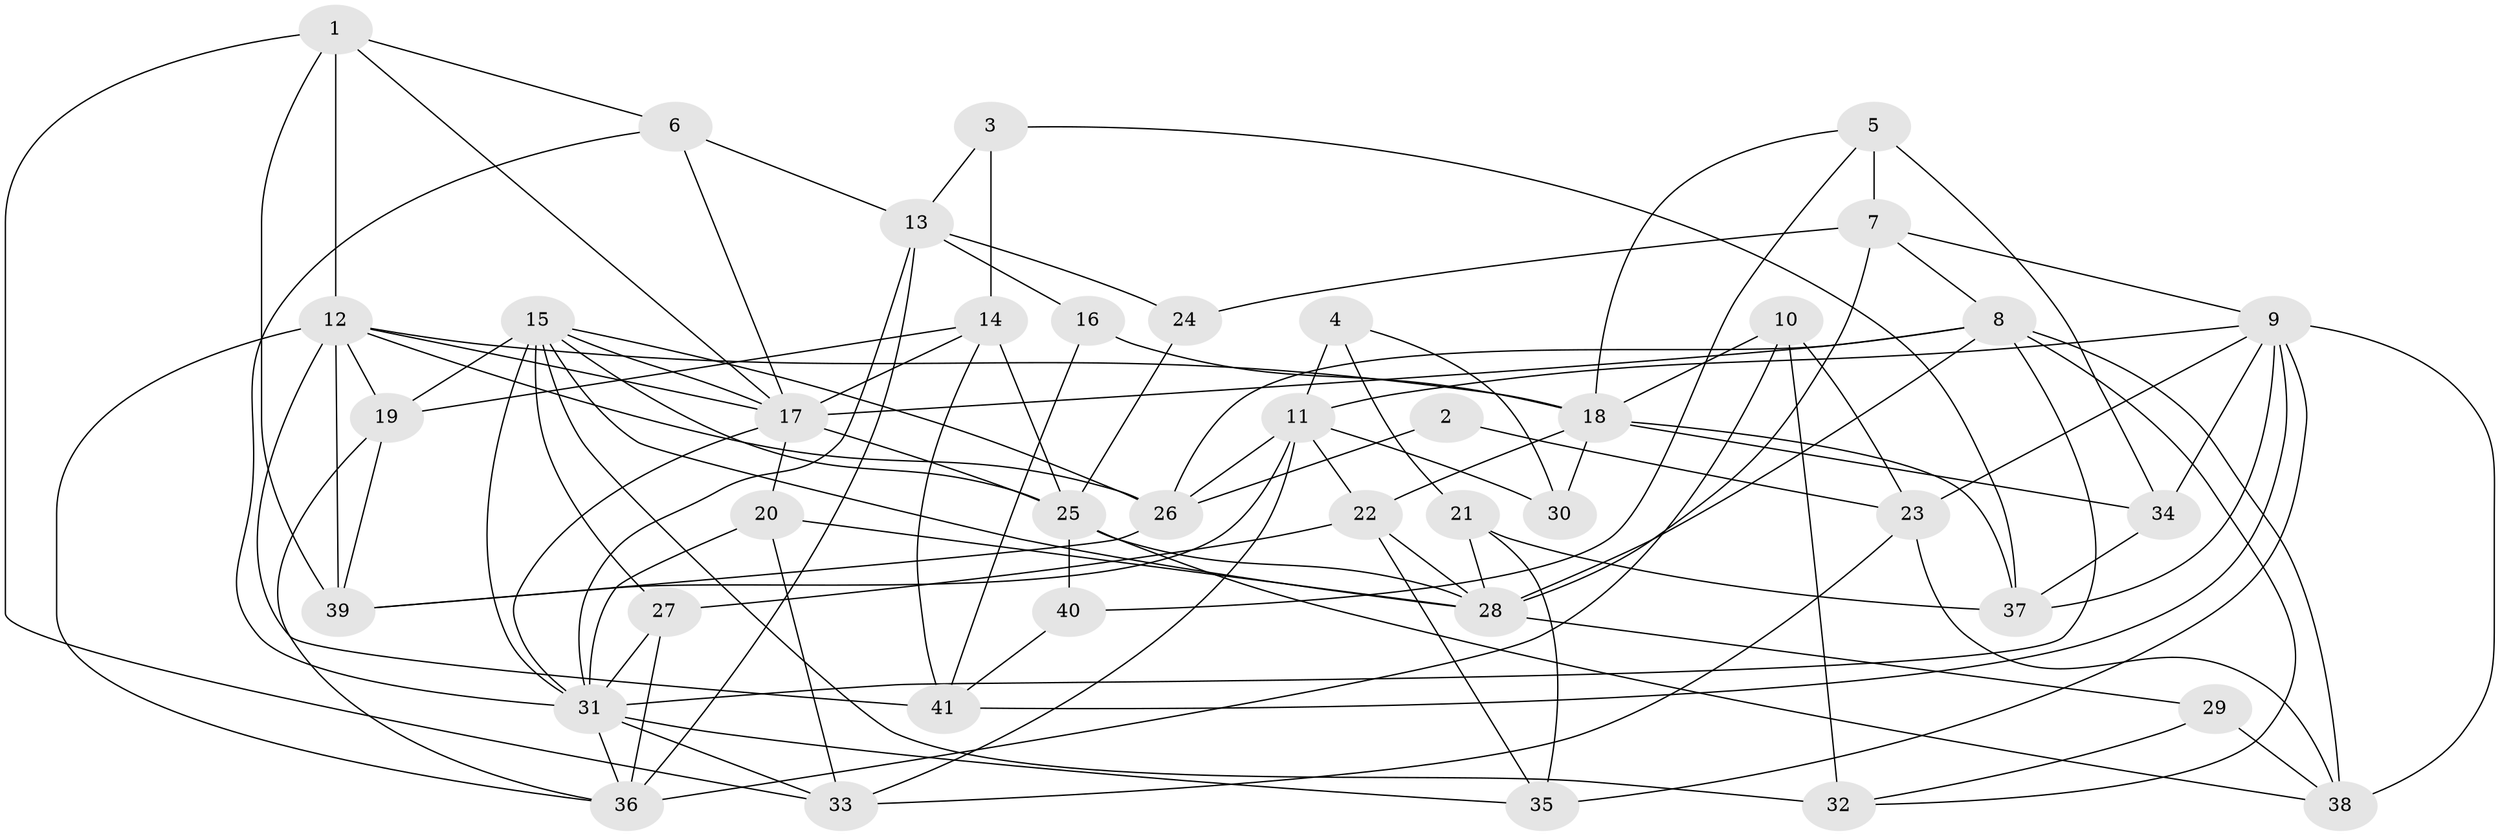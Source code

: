 // original degree distribution, {5: 0.14814814814814814, 4: 0.2345679012345679, 6: 0.09876543209876543, 2: 0.08641975308641975, 3: 0.37037037037037035, 7: 0.04938271604938271, 8: 0.012345679012345678}
// Generated by graph-tools (version 1.1) at 2025/02/03/09/25 03:02:01]
// undirected, 41 vertices, 106 edges
graph export_dot {
graph [start="1"]
  node [color=gray90,style=filled];
  1;
  2;
  3;
  4;
  5;
  6;
  7;
  8;
  9;
  10;
  11;
  12;
  13;
  14;
  15;
  16;
  17;
  18;
  19;
  20;
  21;
  22;
  23;
  24;
  25;
  26;
  27;
  28;
  29;
  30;
  31;
  32;
  33;
  34;
  35;
  36;
  37;
  38;
  39;
  40;
  41;
  1 -- 6 [weight=1.0];
  1 -- 12 [weight=1.0];
  1 -- 17 [weight=1.0];
  1 -- 33 [weight=1.0];
  1 -- 39 [weight=1.0];
  2 -- 23 [weight=1.0];
  2 -- 26 [weight=1.0];
  3 -- 13 [weight=1.0];
  3 -- 14 [weight=1.0];
  3 -- 37 [weight=1.0];
  4 -- 11 [weight=2.0];
  4 -- 21 [weight=1.0];
  4 -- 30 [weight=1.0];
  5 -- 7 [weight=2.0];
  5 -- 18 [weight=1.0];
  5 -- 34 [weight=1.0];
  5 -- 40 [weight=1.0];
  6 -- 13 [weight=1.0];
  6 -- 17 [weight=1.0];
  6 -- 31 [weight=1.0];
  7 -- 8 [weight=1.0];
  7 -- 9 [weight=2.0];
  7 -- 24 [weight=1.0];
  7 -- 28 [weight=2.0];
  8 -- 17 [weight=1.0];
  8 -- 26 [weight=1.0];
  8 -- 28 [weight=1.0];
  8 -- 31 [weight=1.0];
  8 -- 32 [weight=1.0];
  8 -- 38 [weight=1.0];
  9 -- 11 [weight=1.0];
  9 -- 23 [weight=1.0];
  9 -- 34 [weight=1.0];
  9 -- 35 [weight=1.0];
  9 -- 37 [weight=1.0];
  9 -- 38 [weight=1.0];
  9 -- 41 [weight=2.0];
  10 -- 18 [weight=1.0];
  10 -- 23 [weight=1.0];
  10 -- 32 [weight=1.0];
  10 -- 36 [weight=1.0];
  11 -- 22 [weight=1.0];
  11 -- 26 [weight=1.0];
  11 -- 30 [weight=1.0];
  11 -- 33 [weight=1.0];
  11 -- 39 [weight=1.0];
  12 -- 17 [weight=1.0];
  12 -- 18 [weight=1.0];
  12 -- 19 [weight=1.0];
  12 -- 26 [weight=1.0];
  12 -- 36 [weight=1.0];
  12 -- 39 [weight=2.0];
  12 -- 41 [weight=2.0];
  13 -- 16 [weight=1.0];
  13 -- 24 [weight=1.0];
  13 -- 31 [weight=1.0];
  13 -- 36 [weight=1.0];
  14 -- 17 [weight=1.0];
  14 -- 19 [weight=1.0];
  14 -- 25 [weight=1.0];
  14 -- 41 [weight=1.0];
  15 -- 17 [weight=1.0];
  15 -- 19 [weight=2.0];
  15 -- 25 [weight=2.0];
  15 -- 26 [weight=1.0];
  15 -- 27 [weight=1.0];
  15 -- 28 [weight=1.0];
  15 -- 31 [weight=1.0];
  15 -- 32 [weight=2.0];
  16 -- 18 [weight=1.0];
  16 -- 41 [weight=1.0];
  17 -- 20 [weight=1.0];
  17 -- 25 [weight=1.0];
  17 -- 31 [weight=1.0];
  18 -- 22 [weight=2.0];
  18 -- 30 [weight=1.0];
  18 -- 34 [weight=1.0];
  18 -- 37 [weight=1.0];
  19 -- 36 [weight=1.0];
  19 -- 39 [weight=1.0];
  20 -- 28 [weight=1.0];
  20 -- 31 [weight=1.0];
  20 -- 33 [weight=1.0];
  21 -- 28 [weight=1.0];
  21 -- 35 [weight=1.0];
  21 -- 37 [weight=1.0];
  22 -- 27 [weight=1.0];
  22 -- 28 [weight=2.0];
  22 -- 35 [weight=1.0];
  23 -- 33 [weight=1.0];
  23 -- 38 [weight=1.0];
  24 -- 25 [weight=1.0];
  25 -- 28 [weight=1.0];
  25 -- 38 [weight=1.0];
  25 -- 40 [weight=1.0];
  26 -- 39 [weight=1.0];
  27 -- 31 [weight=1.0];
  27 -- 36 [weight=1.0];
  28 -- 29 [weight=1.0];
  29 -- 32 [weight=1.0];
  29 -- 38 [weight=1.0];
  31 -- 33 [weight=1.0];
  31 -- 35 [weight=1.0];
  31 -- 36 [weight=1.0];
  34 -- 37 [weight=1.0];
  40 -- 41 [weight=1.0];
}
